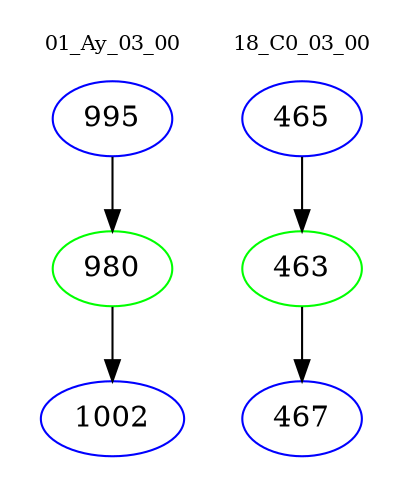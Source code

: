 digraph{
subgraph cluster_0 {
color = white
label = "01_Ay_03_00";
fontsize=10;
T0_995 [label="995", color="blue"]
T0_995 -> T0_980 [color="black"]
T0_980 [label="980", color="green"]
T0_980 -> T0_1002 [color="black"]
T0_1002 [label="1002", color="blue"]
}
subgraph cluster_1 {
color = white
label = "18_C0_03_00";
fontsize=10;
T1_465 [label="465", color="blue"]
T1_465 -> T1_463 [color="black"]
T1_463 [label="463", color="green"]
T1_463 -> T1_467 [color="black"]
T1_467 [label="467", color="blue"]
}
}

